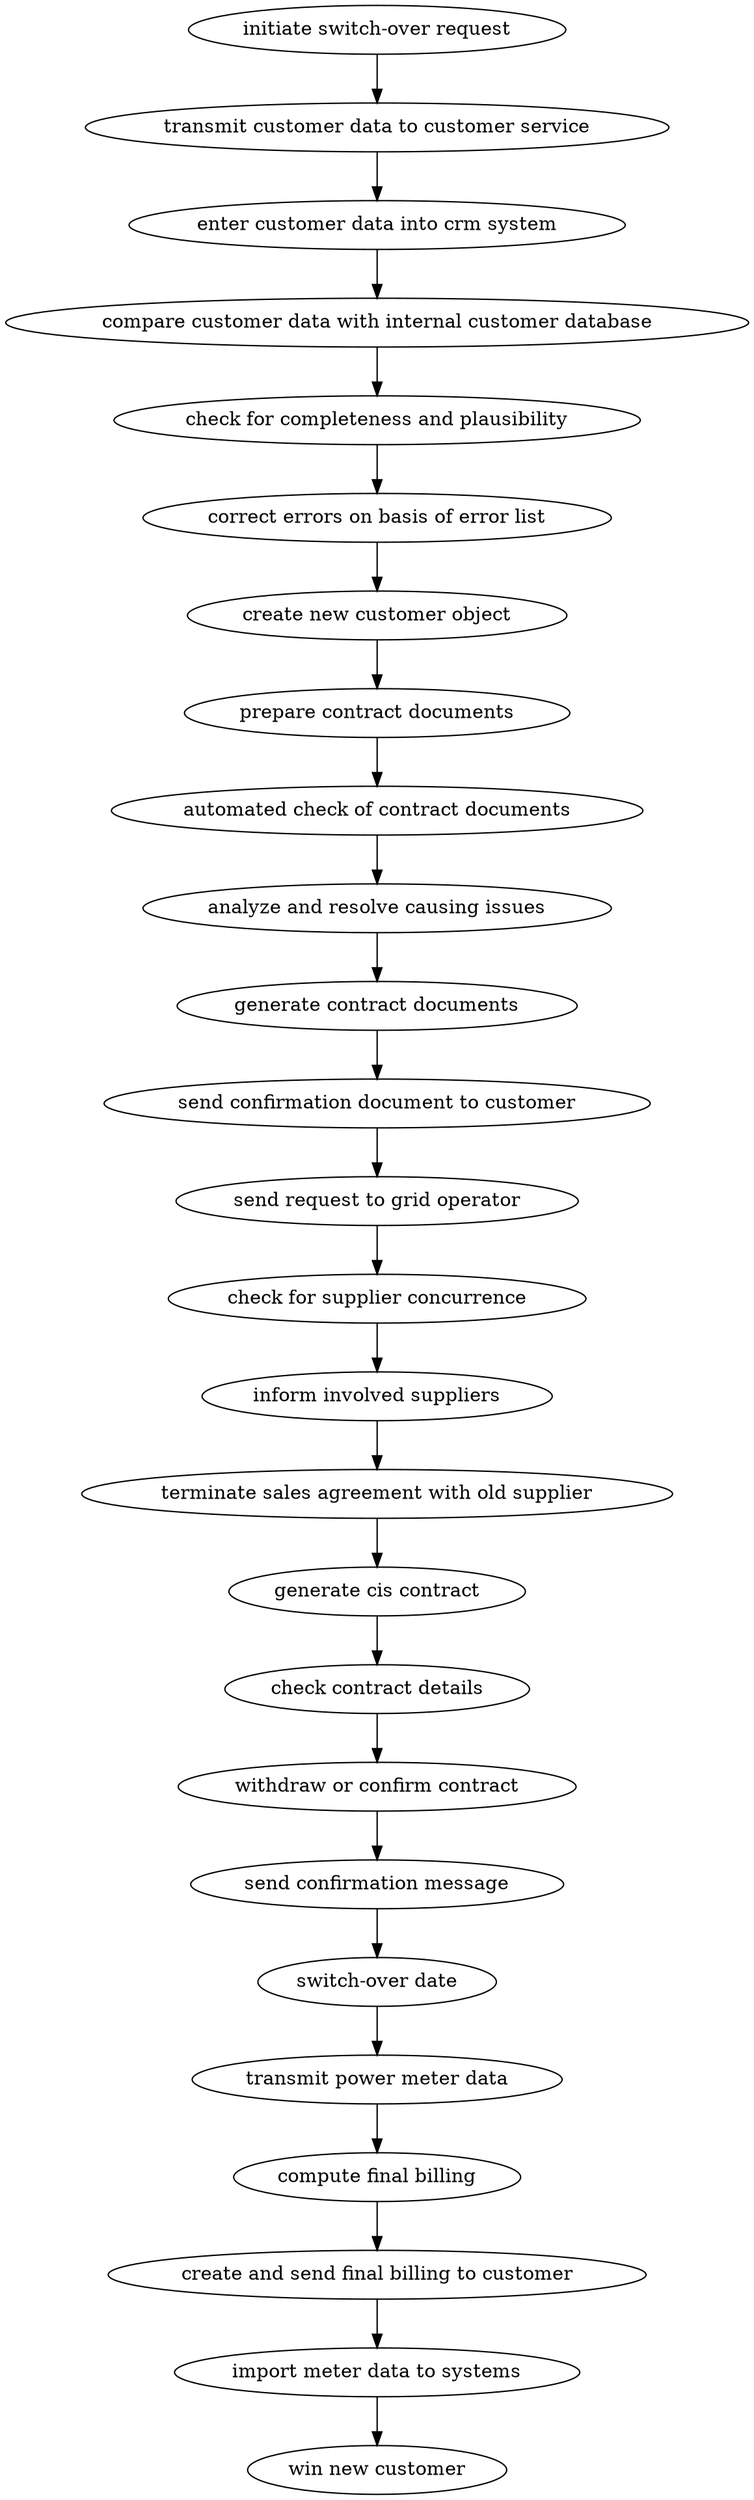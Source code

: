 strict digraph "doc-2.2" {
	graph [name="doc-2.2"];
	"initiate switch-over request"	[attrs="{'type': 'Activity', 'label': 'initiate switch-over request'}"];
	"transmit customer data to customer service"	[attrs="{'type': 'Activity', 'label': 'transmit customer data to customer service'}"];
	"initiate switch-over request" -> "transmit customer data to customer service"	[attrs="{'type': 'flow', 'label': 'flow'}"];
	"enter customer data into crm system"	[attrs="{'type': 'Activity', 'label': 'enter customer data into crm system'}"];
	"transmit customer data to customer service" -> "enter customer data into crm system"	[attrs="{'type': 'flow', 'label': 'flow'}"];
	"compare customer data with internal customer database"	[attrs="{'type': 'Activity', 'label': 'compare customer data with internal customer database'}"];
	"enter customer data into crm system" -> "compare customer data with internal customer database"	[attrs="{'type': 'flow', 'label': 'flow'}"];
	"check for completeness and plausibility"	[attrs="{'type': 'Activity', 'label': 'check for completeness and plausibility'}"];
	"compare customer data with internal customer database" -> "check for completeness and plausibility"	[attrs="{'type': 'flow', 'label': 'flow'}"];
	"correct errors on basis of error list"	[attrs="{'type': 'Activity', 'label': 'correct errors on basis of error list'}"];
	"check for completeness and plausibility" -> "correct errors on basis of error list"	[attrs="{'type': 'flow', 'label': 'flow'}"];
	"create new customer object"	[attrs="{'type': 'Activity', 'label': 'create new customer object'}"];
	"correct errors on basis of error list" -> "create new customer object"	[attrs="{'type': 'flow', 'label': 'flow'}"];
	"prepare contract documents"	[attrs="{'type': 'Activity', 'label': 'prepare contract documents'}"];
	"create new customer object" -> "prepare contract documents"	[attrs="{'type': 'flow', 'label': 'flow'}"];
	"automated check of contract documents"	[attrs="{'type': 'Activity', 'label': 'automated check of contract documents'}"];
	"prepare contract documents" -> "automated check of contract documents"	[attrs="{'type': 'flow', 'label': 'flow'}"];
	"analyze and resolve causing issues"	[attrs="{'type': 'Activity', 'label': 'analyze and resolve causing issues'}"];
	"automated check of contract documents" -> "analyze and resolve causing issues"	[attrs="{'type': 'flow', 'label': 'flow'}"];
	"generate contract documents"	[attrs="{'type': 'Activity', 'label': 'generate contract documents'}"];
	"analyze and resolve causing issues" -> "generate contract documents"	[attrs="{'type': 'flow', 'label': 'flow'}"];
	"send confirmation document to customer"	[attrs="{'type': 'Activity', 'label': 'send confirmation document to customer'}"];
	"generate contract documents" -> "send confirmation document to customer"	[attrs="{'type': 'flow', 'label': 'flow'}"];
	"send request to grid operator"	[attrs="{'type': 'Activity', 'label': 'send request to grid operator'}"];
	"send confirmation document to customer" -> "send request to grid operator"	[attrs="{'type': 'flow', 'label': 'flow'}"];
	"check for supplier concurrence"	[attrs="{'type': 'Activity', 'label': 'check for supplier concurrence'}"];
	"send request to grid operator" -> "check for supplier concurrence"	[attrs="{'type': 'flow', 'label': 'flow'}"];
	"inform involved suppliers"	[attrs="{'type': 'Activity', 'label': 'inform involved suppliers'}"];
	"check for supplier concurrence" -> "inform involved suppliers"	[attrs="{'type': 'flow', 'label': 'flow'}"];
	"terminate sales agreement with old supplier"	[attrs="{'type': 'Activity', 'label': 'terminate sales agreement with old supplier'}"];
	"inform involved suppliers" -> "terminate sales agreement with old supplier"	[attrs="{'type': 'flow', 'label': 'flow'}"];
	"generate cis contract"	[attrs="{'type': 'Activity', 'label': 'generate cis contract'}"];
	"terminate sales agreement with old supplier" -> "generate cis contract"	[attrs="{'type': 'flow', 'label': 'flow'}"];
	"check contract details"	[attrs="{'type': 'Activity', 'label': 'check contract details'}"];
	"generate cis contract" -> "check contract details"	[attrs="{'type': 'flow', 'label': 'flow'}"];
	"withdraw or confirm contract"	[attrs="{'type': 'Activity', 'label': 'withdraw or confirm contract'}"];
	"check contract details" -> "withdraw or confirm contract"	[attrs="{'type': 'flow', 'label': 'flow'}"];
	"send confirmation message"	[attrs="{'type': 'Activity', 'label': 'send confirmation message'}"];
	"withdraw or confirm contract" -> "send confirmation message"	[attrs="{'type': 'flow', 'label': 'flow'}"];
	"switch-over date"	[attrs="{'type': 'Activity', 'label': 'switch-over date'}"];
	"send confirmation message" -> "switch-over date"	[attrs="{'type': 'flow', 'label': 'flow'}"];
	"transmit power meter data"	[attrs="{'type': 'Activity', 'label': 'transmit power meter data'}"];
	"switch-over date" -> "transmit power meter data"	[attrs="{'type': 'flow', 'label': 'flow'}"];
	"compute final billing"	[attrs="{'type': 'Activity', 'label': 'compute final billing'}"];
	"transmit power meter data" -> "compute final billing"	[attrs="{'type': 'flow', 'label': 'flow'}"];
	"create and send final billing to customer"	[attrs="{'type': 'Activity', 'label': 'create and send final billing to customer'}"];
	"compute final billing" -> "create and send final billing to customer"	[attrs="{'type': 'flow', 'label': 'flow'}"];
	"import meter data to systems"	[attrs="{'type': 'Activity', 'label': 'import meter data to systems'}"];
	"create and send final billing to customer" -> "import meter data to systems"	[attrs="{'type': 'flow', 'label': 'flow'}"];
	"win new customer"	[attrs="{'type': 'Activity', 'label': 'win new customer'}"];
	"import meter data to systems" -> "win new customer"	[attrs="{'type': 'flow', 'label': 'flow'}"];
}
